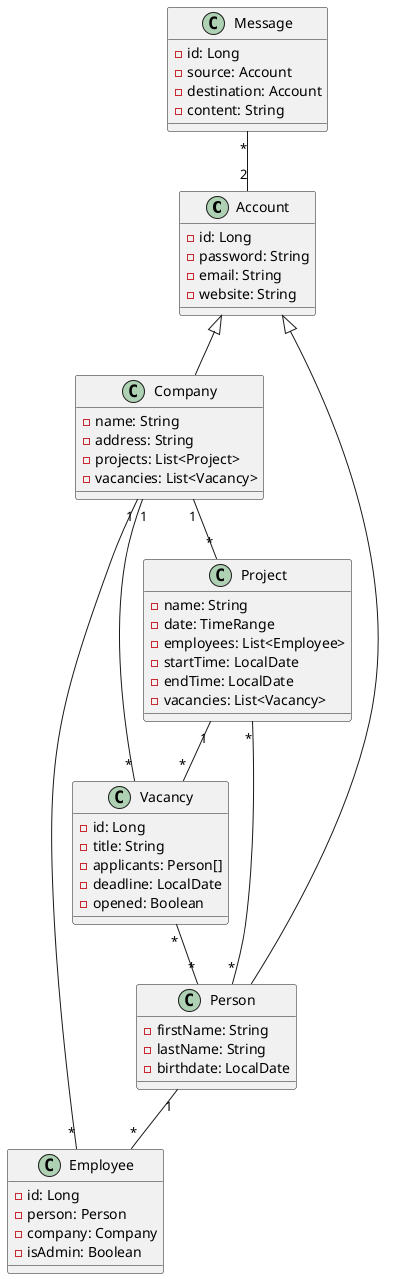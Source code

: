 @startuml

class Account {
- id: Long
- password: String
- email: String
- website: String
}

class Company {
- name: String
- address: String
- projects: List<Project>
- vacancies: List<Vacancy>
}

class Project {
- name: String
- date: TimeRange
- employees: List<Employee>
- startTime: LocalDate
- endTime: LocalDate
- vacancies: List<Vacancy>
}

class Person {
- firstName: String
- lastName: String
- birthdate: LocalDate
}

class Vacancy {
- id: Long
- title: String
- applicants: Person[]
- deadline: LocalDate
- opened: Boolean
}

class Message {
- id: Long
- source: Account
- destination: Account
- content: String
}

class Employee {
- id: Long
- person: Person
- company: Company
- isAdmin: Boolean
}

Account <|-- Company
Account <|-- Person
Company "1" -- "*" Project
Company "1" -- "*" Vacancy
Vacancy "*" -- "*"Person
Message "*" -- "2" Account
Project "*" -- "*" Person
Project "1" -- "*" Vacancy
Employee "*" -- "1" Company
Person "1" -- "*" Employee
@enduml
